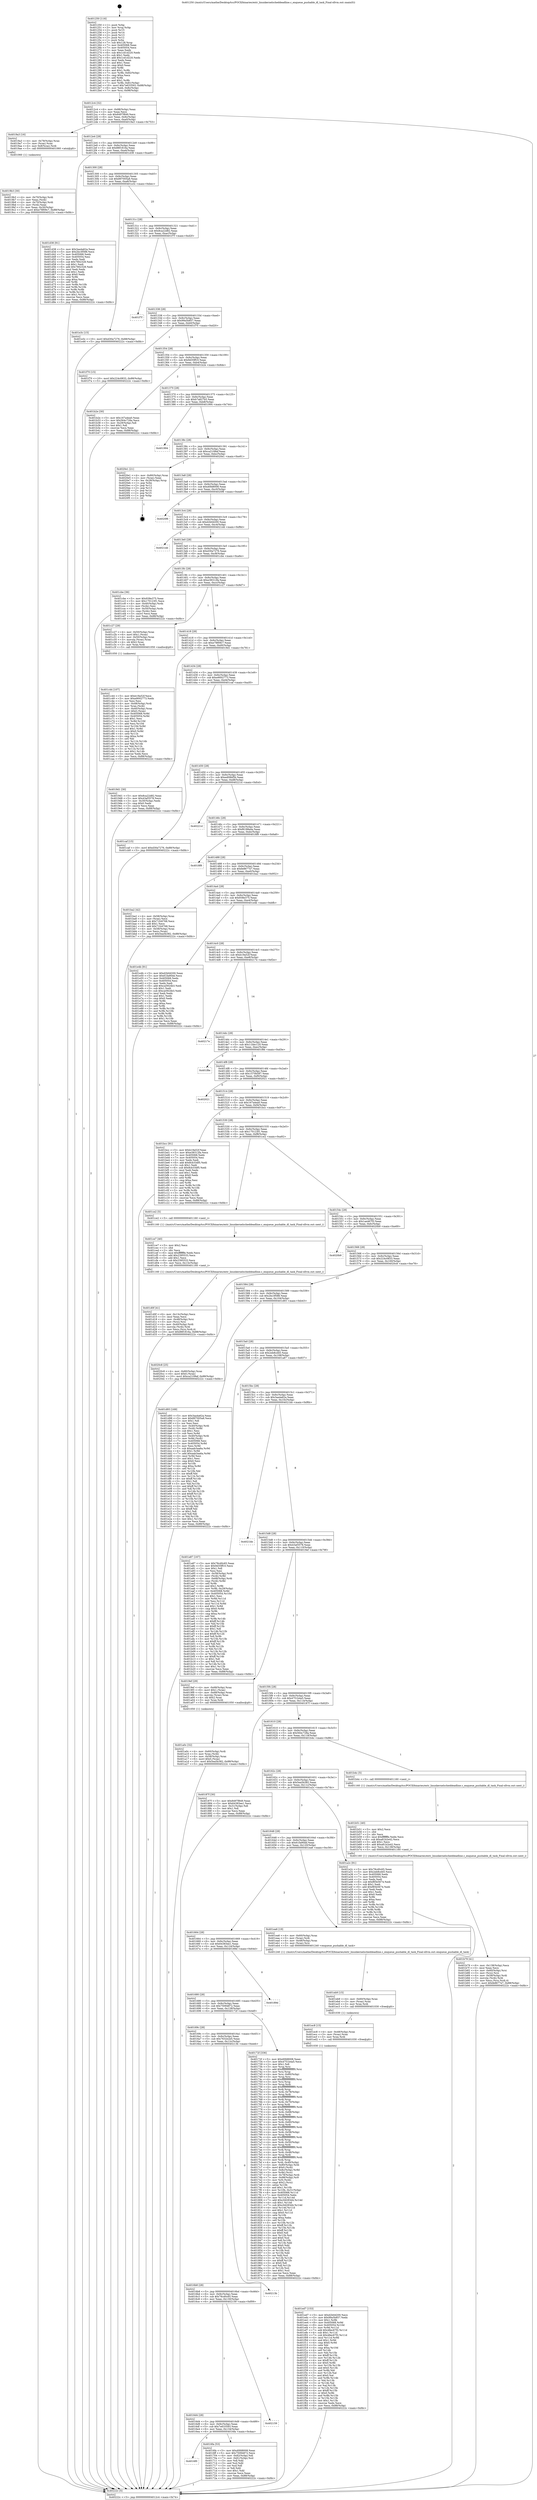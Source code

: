 digraph "0x401250" {
  label = "0x401250 (/mnt/c/Users/mathe/Desktop/tcc/POCII/binaries/extr_linuxkernelscheddeadline.c_enqueue_pushable_dl_task_Final-ollvm.out::main(0))"
  labelloc = "t"
  node[shape=record]

  Entry [label="",width=0.3,height=0.3,shape=circle,fillcolor=black,style=filled]
  "0x4012c4" [label="{
     0x4012c4 [32]\l
     | [instrs]\l
     &nbsp;&nbsp;0x4012c4 \<+6\>: mov -0x88(%rbp),%eax\l
     &nbsp;&nbsp;0x4012ca \<+2\>: mov %eax,%ecx\l
     &nbsp;&nbsp;0x4012cc \<+6\>: sub $0x8497f849,%ecx\l
     &nbsp;&nbsp;0x4012d2 \<+6\>: mov %eax,-0x9c(%rbp)\l
     &nbsp;&nbsp;0x4012d8 \<+6\>: mov %ecx,-0xa0(%rbp)\l
     &nbsp;&nbsp;0x4012de \<+6\>: je 00000000004019a3 \<main+0x753\>\l
  }"]
  "0x4019a3" [label="{
     0x4019a3 [16]\l
     | [instrs]\l
     &nbsp;&nbsp;0x4019a3 \<+4\>: mov -0x78(%rbp),%rax\l
     &nbsp;&nbsp;0x4019a7 \<+3\>: mov (%rax),%rax\l
     &nbsp;&nbsp;0x4019aa \<+4\>: mov 0x8(%rax),%rdi\l
     &nbsp;&nbsp;0x4019ae \<+5\>: call 0000000000401060 \<atoi@plt\>\l
     | [calls]\l
     &nbsp;&nbsp;0x401060 \{1\} (unknown)\l
  }"]
  "0x4012e4" [label="{
     0x4012e4 [28]\l
     | [instrs]\l
     &nbsp;&nbsp;0x4012e4 \<+5\>: jmp 00000000004012e9 \<main+0x99\>\l
     &nbsp;&nbsp;0x4012e9 \<+6\>: mov -0x9c(%rbp),%eax\l
     &nbsp;&nbsp;0x4012ef \<+5\>: sub $0x88f1816a,%eax\l
     &nbsp;&nbsp;0x4012f4 \<+6\>: mov %eax,-0xa4(%rbp)\l
     &nbsp;&nbsp;0x4012fa \<+6\>: je 0000000000401d38 \<main+0xae8\>\l
  }"]
  Exit [label="",width=0.3,height=0.3,shape=circle,fillcolor=black,style=filled,peripheries=2]
  "0x401d38" [label="{
     0x401d38 [91]\l
     | [instrs]\l
     &nbsp;&nbsp;0x401d38 \<+5\>: mov $0x3aa4a62a,%eax\l
     &nbsp;&nbsp;0x401d3d \<+5\>: mov $0x2bc3f588,%ecx\l
     &nbsp;&nbsp;0x401d42 \<+7\>: mov 0x405068,%edx\l
     &nbsp;&nbsp;0x401d49 \<+7\>: mov 0x405054,%esi\l
     &nbsp;&nbsp;0x401d50 \<+2\>: mov %edx,%edi\l
     &nbsp;&nbsp;0x401d52 \<+6\>: sub $0x7662328,%edi\l
     &nbsp;&nbsp;0x401d58 \<+3\>: sub $0x1,%edi\l
     &nbsp;&nbsp;0x401d5b \<+6\>: add $0x7662328,%edi\l
     &nbsp;&nbsp;0x401d61 \<+3\>: imul %edi,%edx\l
     &nbsp;&nbsp;0x401d64 \<+3\>: and $0x1,%edx\l
     &nbsp;&nbsp;0x401d67 \<+3\>: cmp $0x0,%edx\l
     &nbsp;&nbsp;0x401d6a \<+4\>: sete %r8b\l
     &nbsp;&nbsp;0x401d6e \<+3\>: cmp $0xa,%esi\l
     &nbsp;&nbsp;0x401d71 \<+4\>: setl %r9b\l
     &nbsp;&nbsp;0x401d75 \<+3\>: mov %r8b,%r10b\l
     &nbsp;&nbsp;0x401d78 \<+3\>: and %r9b,%r10b\l
     &nbsp;&nbsp;0x401d7b \<+3\>: xor %r9b,%r8b\l
     &nbsp;&nbsp;0x401d7e \<+3\>: or %r8b,%r10b\l
     &nbsp;&nbsp;0x401d81 \<+4\>: test $0x1,%r10b\l
     &nbsp;&nbsp;0x401d85 \<+3\>: cmovne %ecx,%eax\l
     &nbsp;&nbsp;0x401d88 \<+6\>: mov %eax,-0x88(%rbp)\l
     &nbsp;&nbsp;0x401d8e \<+5\>: jmp 000000000040222c \<main+0xfdc\>\l
  }"]
  "0x401300" [label="{
     0x401300 [28]\l
     | [instrs]\l
     &nbsp;&nbsp;0x401300 \<+5\>: jmp 0000000000401305 \<main+0xb5\>\l
     &nbsp;&nbsp;0x401305 \<+6\>: mov -0x9c(%rbp),%eax\l
     &nbsp;&nbsp;0x40130b \<+5\>: sub $0x897005a8,%eax\l
     &nbsp;&nbsp;0x401310 \<+6\>: mov %eax,-0xa8(%rbp)\l
     &nbsp;&nbsp;0x401316 \<+6\>: je 0000000000401e3c \<main+0xbec\>\l
  }"]
  "0x401ed7" [label="{
     0x401ed7 [153]\l
     | [instrs]\l
     &nbsp;&nbsp;0x401ed7 \<+5\>: mov $0xd2b0d200,%ecx\l
     &nbsp;&nbsp;0x401edc \<+5\>: mov $0x99a5b857,%edx\l
     &nbsp;&nbsp;0x401ee1 \<+3\>: mov $0x1,%r8b\l
     &nbsp;&nbsp;0x401ee4 \<+8\>: mov 0x405068,%r9d\l
     &nbsp;&nbsp;0x401eec \<+8\>: mov 0x405054,%r10d\l
     &nbsp;&nbsp;0x401ef4 \<+3\>: mov %r9d,%r11d\l
     &nbsp;&nbsp;0x401ef7 \<+7\>: add $0x48ec67f2,%r11d\l
     &nbsp;&nbsp;0x401efe \<+4\>: sub $0x1,%r11d\l
     &nbsp;&nbsp;0x401f02 \<+7\>: sub $0x48ec67f2,%r11d\l
     &nbsp;&nbsp;0x401f09 \<+4\>: imul %r11d,%r9d\l
     &nbsp;&nbsp;0x401f0d \<+4\>: and $0x1,%r9d\l
     &nbsp;&nbsp;0x401f11 \<+4\>: cmp $0x0,%r9d\l
     &nbsp;&nbsp;0x401f15 \<+3\>: sete %bl\l
     &nbsp;&nbsp;0x401f18 \<+4\>: cmp $0xa,%r10d\l
     &nbsp;&nbsp;0x401f1c \<+4\>: setl %r14b\l
     &nbsp;&nbsp;0x401f20 \<+3\>: mov %bl,%r15b\l
     &nbsp;&nbsp;0x401f23 \<+4\>: xor $0xff,%r15b\l
     &nbsp;&nbsp;0x401f27 \<+3\>: mov %r14b,%r12b\l
     &nbsp;&nbsp;0x401f2a \<+4\>: xor $0xff,%r12b\l
     &nbsp;&nbsp;0x401f2e \<+4\>: xor $0x0,%r8b\l
     &nbsp;&nbsp;0x401f32 \<+3\>: mov %r15b,%r13b\l
     &nbsp;&nbsp;0x401f35 \<+4\>: and $0x0,%r13b\l
     &nbsp;&nbsp;0x401f39 \<+3\>: and %r8b,%bl\l
     &nbsp;&nbsp;0x401f3c \<+3\>: mov %r12b,%al\l
     &nbsp;&nbsp;0x401f3f \<+2\>: and $0x0,%al\l
     &nbsp;&nbsp;0x401f41 \<+3\>: and %r8b,%r14b\l
     &nbsp;&nbsp;0x401f44 \<+3\>: or %bl,%r13b\l
     &nbsp;&nbsp;0x401f47 \<+3\>: or %r14b,%al\l
     &nbsp;&nbsp;0x401f4a \<+3\>: xor %al,%r13b\l
     &nbsp;&nbsp;0x401f4d \<+3\>: or %r12b,%r15b\l
     &nbsp;&nbsp;0x401f50 \<+4\>: xor $0xff,%r15b\l
     &nbsp;&nbsp;0x401f54 \<+4\>: or $0x0,%r8b\l
     &nbsp;&nbsp;0x401f58 \<+3\>: and %r8b,%r15b\l
     &nbsp;&nbsp;0x401f5b \<+3\>: or %r15b,%r13b\l
     &nbsp;&nbsp;0x401f5e \<+4\>: test $0x1,%r13b\l
     &nbsp;&nbsp;0x401f62 \<+3\>: cmovne %edx,%ecx\l
     &nbsp;&nbsp;0x401f65 \<+6\>: mov %ecx,-0x88(%rbp)\l
     &nbsp;&nbsp;0x401f6b \<+5\>: jmp 000000000040222c \<main+0xfdc\>\l
  }"]
  "0x401e3c" [label="{
     0x401e3c [15]\l
     | [instrs]\l
     &nbsp;&nbsp;0x401e3c \<+10\>: movl $0xd30a7276,-0x88(%rbp)\l
     &nbsp;&nbsp;0x401e46 \<+5\>: jmp 000000000040222c \<main+0xfdc\>\l
  }"]
  "0x40131c" [label="{
     0x40131c [28]\l
     | [instrs]\l
     &nbsp;&nbsp;0x40131c \<+5\>: jmp 0000000000401321 \<main+0xd1\>\l
     &nbsp;&nbsp;0x401321 \<+6\>: mov -0x9c(%rbp),%eax\l
     &nbsp;&nbsp;0x401327 \<+5\>: sub $0x8ca22d82,%eax\l
     &nbsp;&nbsp;0x40132c \<+6\>: mov %eax,-0xac(%rbp)\l
     &nbsp;&nbsp;0x401332 \<+6\>: je 0000000000401f7f \<main+0xd2f\>\l
  }"]
  "0x401ec8" [label="{
     0x401ec8 [15]\l
     | [instrs]\l
     &nbsp;&nbsp;0x401ec8 \<+4\>: mov -0x48(%rbp),%rax\l
     &nbsp;&nbsp;0x401ecc \<+3\>: mov (%rax),%rax\l
     &nbsp;&nbsp;0x401ecf \<+3\>: mov %rax,%rdi\l
     &nbsp;&nbsp;0x401ed2 \<+5\>: call 0000000000401030 \<free@plt\>\l
     | [calls]\l
     &nbsp;&nbsp;0x401030 \{1\} (unknown)\l
  }"]
  "0x401f7f" [label="{
     0x401f7f\l
  }", style=dashed]
  "0x401338" [label="{
     0x401338 [28]\l
     | [instrs]\l
     &nbsp;&nbsp;0x401338 \<+5\>: jmp 000000000040133d \<main+0xed\>\l
     &nbsp;&nbsp;0x40133d \<+6\>: mov -0x9c(%rbp),%eax\l
     &nbsp;&nbsp;0x401343 \<+5\>: sub $0x99a5b857,%eax\l
     &nbsp;&nbsp;0x401348 \<+6\>: mov %eax,-0xb0(%rbp)\l
     &nbsp;&nbsp;0x40134e \<+6\>: je 0000000000401f70 \<main+0xd20\>\l
  }"]
  "0x401eb9" [label="{
     0x401eb9 [15]\l
     | [instrs]\l
     &nbsp;&nbsp;0x401eb9 \<+4\>: mov -0x60(%rbp),%rax\l
     &nbsp;&nbsp;0x401ebd \<+3\>: mov (%rax),%rax\l
     &nbsp;&nbsp;0x401ec0 \<+3\>: mov %rax,%rdi\l
     &nbsp;&nbsp;0x401ec3 \<+5\>: call 0000000000401030 \<free@plt\>\l
     | [calls]\l
     &nbsp;&nbsp;0x401030 \{1\} (unknown)\l
  }"]
  "0x401f70" [label="{
     0x401f70 [15]\l
     | [instrs]\l
     &nbsp;&nbsp;0x401f70 \<+10\>: movl $0x224c0833,-0x88(%rbp)\l
     &nbsp;&nbsp;0x401f7a \<+5\>: jmp 000000000040222c \<main+0xfdc\>\l
  }"]
  "0x401354" [label="{
     0x401354 [28]\l
     | [instrs]\l
     &nbsp;&nbsp;0x401354 \<+5\>: jmp 0000000000401359 \<main+0x109\>\l
     &nbsp;&nbsp;0x401359 \<+6\>: mov -0x9c(%rbp),%eax\l
     &nbsp;&nbsp;0x40135f \<+5\>: sub $0x9d35ff10,%eax\l
     &nbsp;&nbsp;0x401364 \<+6\>: mov %eax,-0xb4(%rbp)\l
     &nbsp;&nbsp;0x40136a \<+6\>: je 0000000000401b2e \<main+0x8de\>\l
  }"]
  "0x401d0f" [label="{
     0x401d0f [41]\l
     | [instrs]\l
     &nbsp;&nbsp;0x401d0f \<+6\>: mov -0x13c(%rbp),%ecx\l
     &nbsp;&nbsp;0x401d15 \<+3\>: imul %eax,%ecx\l
     &nbsp;&nbsp;0x401d18 \<+4\>: mov -0x48(%rbp),%rsi\l
     &nbsp;&nbsp;0x401d1c \<+3\>: mov (%rsi),%rsi\l
     &nbsp;&nbsp;0x401d1f \<+4\>: mov -0x40(%rbp),%rdi\l
     &nbsp;&nbsp;0x401d23 \<+3\>: movslq (%rdi),%rdi\l
     &nbsp;&nbsp;0x401d26 \<+3\>: mov %ecx,(%rsi,%rdi,4)\l
     &nbsp;&nbsp;0x401d29 \<+10\>: movl $0x88f1816a,-0x88(%rbp)\l
     &nbsp;&nbsp;0x401d33 \<+5\>: jmp 000000000040222c \<main+0xfdc\>\l
  }"]
  "0x401b2e" [label="{
     0x401b2e [30]\l
     | [instrs]\l
     &nbsp;&nbsp;0x401b2e \<+5\>: mov $0x167a4ea0,%eax\l
     &nbsp;&nbsp;0x401b33 \<+5\>: mov $0x564c728a,%ecx\l
     &nbsp;&nbsp;0x401b38 \<+3\>: mov -0x29(%rbp),%dl\l
     &nbsp;&nbsp;0x401b3b \<+3\>: test $0x1,%dl\l
     &nbsp;&nbsp;0x401b3e \<+3\>: cmovne %ecx,%eax\l
     &nbsp;&nbsp;0x401b41 \<+6\>: mov %eax,-0x88(%rbp)\l
     &nbsp;&nbsp;0x401b47 \<+5\>: jmp 000000000040222c \<main+0xfdc\>\l
  }"]
  "0x401370" [label="{
     0x401370 [28]\l
     | [instrs]\l
     &nbsp;&nbsp;0x401370 \<+5\>: jmp 0000000000401375 \<main+0x125\>\l
     &nbsp;&nbsp;0x401375 \<+6\>: mov -0x9c(%rbp),%eax\l
     &nbsp;&nbsp;0x40137b \<+5\>: sub $0xb7a827b5,%eax\l
     &nbsp;&nbsp;0x401380 \<+6\>: mov %eax,-0xb8(%rbp)\l
     &nbsp;&nbsp;0x401386 \<+6\>: je 0000000000401994 \<main+0x744\>\l
  }"]
  "0x401ce7" [label="{
     0x401ce7 [40]\l
     | [instrs]\l
     &nbsp;&nbsp;0x401ce7 \<+5\>: mov $0x2,%ecx\l
     &nbsp;&nbsp;0x401cec \<+1\>: cltd\l
     &nbsp;&nbsp;0x401ced \<+2\>: idiv %ecx\l
     &nbsp;&nbsp;0x401cef \<+6\>: imul $0xfffffffe,%edx,%ecx\l
     &nbsp;&nbsp;0x401cf5 \<+6\>: add $0x2395533,%ecx\l
     &nbsp;&nbsp;0x401cfb \<+3\>: add $0x1,%ecx\l
     &nbsp;&nbsp;0x401cfe \<+6\>: sub $0x2395533,%ecx\l
     &nbsp;&nbsp;0x401d04 \<+6\>: mov %ecx,-0x13c(%rbp)\l
     &nbsp;&nbsp;0x401d0a \<+5\>: call 0000000000401160 \<next_i\>\l
     | [calls]\l
     &nbsp;&nbsp;0x401160 \{1\} (/mnt/c/Users/mathe/Desktop/tcc/POCII/binaries/extr_linuxkernelscheddeadline.c_enqueue_pushable_dl_task_Final-ollvm.out::next_i)\l
  }"]
  "0x401994" [label="{
     0x401994\l
  }", style=dashed]
  "0x40138c" [label="{
     0x40138c [28]\l
     | [instrs]\l
     &nbsp;&nbsp;0x40138c \<+5\>: jmp 0000000000401391 \<main+0x141\>\l
     &nbsp;&nbsp;0x401391 \<+6\>: mov -0x9c(%rbp),%eax\l
     &nbsp;&nbsp;0x401397 \<+5\>: sub $0xca2108af,%eax\l
     &nbsp;&nbsp;0x40139c \<+6\>: mov %eax,-0xbc(%rbp)\l
     &nbsp;&nbsp;0x4013a2 \<+6\>: je 00000000004020e1 \<main+0xe91\>\l
  }"]
  "0x401c44" [label="{
     0x401c44 [107]\l
     | [instrs]\l
     &nbsp;&nbsp;0x401c44 \<+5\>: mov $0xb19a52f,%ecx\l
     &nbsp;&nbsp;0x401c49 \<+5\>: mov $0xe9002773,%edx\l
     &nbsp;&nbsp;0x401c4e \<+2\>: xor %esi,%esi\l
     &nbsp;&nbsp;0x401c50 \<+4\>: mov -0x48(%rbp),%rdi\l
     &nbsp;&nbsp;0x401c54 \<+3\>: mov %rax,(%rdi)\l
     &nbsp;&nbsp;0x401c57 \<+4\>: mov -0x40(%rbp),%rax\l
     &nbsp;&nbsp;0x401c5b \<+6\>: movl $0x0,(%rax)\l
     &nbsp;&nbsp;0x401c61 \<+8\>: mov 0x405068,%r8d\l
     &nbsp;&nbsp;0x401c69 \<+8\>: mov 0x405054,%r9d\l
     &nbsp;&nbsp;0x401c71 \<+3\>: sub $0x1,%esi\l
     &nbsp;&nbsp;0x401c74 \<+3\>: mov %r8d,%r10d\l
     &nbsp;&nbsp;0x401c77 \<+3\>: add %esi,%r10d\l
     &nbsp;&nbsp;0x401c7a \<+4\>: imul %r10d,%r8d\l
     &nbsp;&nbsp;0x401c7e \<+4\>: and $0x1,%r8d\l
     &nbsp;&nbsp;0x401c82 \<+4\>: cmp $0x0,%r8d\l
     &nbsp;&nbsp;0x401c86 \<+4\>: sete %r11b\l
     &nbsp;&nbsp;0x401c8a \<+4\>: cmp $0xa,%r9d\l
     &nbsp;&nbsp;0x401c8e \<+3\>: setl %bl\l
     &nbsp;&nbsp;0x401c91 \<+3\>: mov %r11b,%r14b\l
     &nbsp;&nbsp;0x401c94 \<+3\>: and %bl,%r14b\l
     &nbsp;&nbsp;0x401c97 \<+3\>: xor %bl,%r11b\l
     &nbsp;&nbsp;0x401c9a \<+3\>: or %r11b,%r14b\l
     &nbsp;&nbsp;0x401c9d \<+4\>: test $0x1,%r14b\l
     &nbsp;&nbsp;0x401ca1 \<+3\>: cmovne %edx,%ecx\l
     &nbsp;&nbsp;0x401ca4 \<+6\>: mov %ecx,-0x88(%rbp)\l
     &nbsp;&nbsp;0x401caa \<+5\>: jmp 000000000040222c \<main+0xfdc\>\l
  }"]
  "0x4020e1" [label="{
     0x4020e1 [21]\l
     | [instrs]\l
     &nbsp;&nbsp;0x4020e1 \<+4\>: mov -0x80(%rbp),%rax\l
     &nbsp;&nbsp;0x4020e5 \<+2\>: mov (%rax),%eax\l
     &nbsp;&nbsp;0x4020e7 \<+4\>: lea -0x28(%rbp),%rsp\l
     &nbsp;&nbsp;0x4020eb \<+1\>: pop %rbx\l
     &nbsp;&nbsp;0x4020ec \<+2\>: pop %r12\l
     &nbsp;&nbsp;0x4020ee \<+2\>: pop %r13\l
     &nbsp;&nbsp;0x4020f0 \<+2\>: pop %r14\l
     &nbsp;&nbsp;0x4020f2 \<+2\>: pop %r15\l
     &nbsp;&nbsp;0x4020f4 \<+1\>: pop %rbp\l
     &nbsp;&nbsp;0x4020f5 \<+1\>: ret\l
  }"]
  "0x4013a8" [label="{
     0x4013a8 [28]\l
     | [instrs]\l
     &nbsp;&nbsp;0x4013a8 \<+5\>: jmp 00000000004013ad \<main+0x15d\>\l
     &nbsp;&nbsp;0x4013ad \<+6\>: mov -0x9c(%rbp),%eax\l
     &nbsp;&nbsp;0x4013b3 \<+5\>: sub $0xd0fd8008,%eax\l
     &nbsp;&nbsp;0x4013b8 \<+6\>: mov %eax,-0xc0(%rbp)\l
     &nbsp;&nbsp;0x4013be \<+6\>: je 00000000004020f6 \<main+0xea6\>\l
  }"]
  "0x401b79" [label="{
     0x401b79 [41]\l
     | [instrs]\l
     &nbsp;&nbsp;0x401b79 \<+6\>: mov -0x138(%rbp),%ecx\l
     &nbsp;&nbsp;0x401b7f \<+3\>: imul %eax,%ecx\l
     &nbsp;&nbsp;0x401b82 \<+4\>: mov -0x60(%rbp),%rsi\l
     &nbsp;&nbsp;0x401b86 \<+3\>: mov (%rsi),%rsi\l
     &nbsp;&nbsp;0x401b89 \<+4\>: mov -0x58(%rbp),%rdi\l
     &nbsp;&nbsp;0x401b8d \<+3\>: movslq (%rdi),%rdi\l
     &nbsp;&nbsp;0x401b90 \<+3\>: mov %ecx,(%rsi,%rdi,4)\l
     &nbsp;&nbsp;0x401b93 \<+10\>: movl $0xfe8677e7,-0x88(%rbp)\l
     &nbsp;&nbsp;0x401b9d \<+5\>: jmp 000000000040222c \<main+0xfdc\>\l
  }"]
  "0x4020f6" [label="{
     0x4020f6\l
  }", style=dashed]
  "0x4013c4" [label="{
     0x4013c4 [28]\l
     | [instrs]\l
     &nbsp;&nbsp;0x4013c4 \<+5\>: jmp 00000000004013c9 \<main+0x179\>\l
     &nbsp;&nbsp;0x4013c9 \<+6\>: mov -0x9c(%rbp),%eax\l
     &nbsp;&nbsp;0x4013cf \<+5\>: sub $0xd2b0d200,%eax\l
     &nbsp;&nbsp;0x4013d4 \<+6\>: mov %eax,-0xc4(%rbp)\l
     &nbsp;&nbsp;0x4013da \<+6\>: je 00000000004021dd \<main+0xf8d\>\l
  }"]
  "0x401b51" [label="{
     0x401b51 [40]\l
     | [instrs]\l
     &nbsp;&nbsp;0x401b51 \<+5\>: mov $0x2,%ecx\l
     &nbsp;&nbsp;0x401b56 \<+1\>: cltd\l
     &nbsp;&nbsp;0x401b57 \<+2\>: idiv %ecx\l
     &nbsp;&nbsp;0x401b59 \<+6\>: imul $0xfffffffe,%edx,%ecx\l
     &nbsp;&nbsp;0x401b5f \<+6\>: sub $0xa81b2e42,%ecx\l
     &nbsp;&nbsp;0x401b65 \<+3\>: add $0x1,%ecx\l
     &nbsp;&nbsp;0x401b68 \<+6\>: add $0xa81b2e42,%ecx\l
     &nbsp;&nbsp;0x401b6e \<+6\>: mov %ecx,-0x138(%rbp)\l
     &nbsp;&nbsp;0x401b74 \<+5\>: call 0000000000401160 \<next_i\>\l
     | [calls]\l
     &nbsp;&nbsp;0x401160 \{1\} (/mnt/c/Users/mathe/Desktop/tcc/POCII/binaries/extr_linuxkernelscheddeadline.c_enqueue_pushable_dl_task_Final-ollvm.out::next_i)\l
  }"]
  "0x4021dd" [label="{
     0x4021dd\l
  }", style=dashed]
  "0x4013e0" [label="{
     0x4013e0 [28]\l
     | [instrs]\l
     &nbsp;&nbsp;0x4013e0 \<+5\>: jmp 00000000004013e5 \<main+0x195\>\l
     &nbsp;&nbsp;0x4013e5 \<+6\>: mov -0x9c(%rbp),%eax\l
     &nbsp;&nbsp;0x4013eb \<+5\>: sub $0xd30a7276,%eax\l
     &nbsp;&nbsp;0x4013f0 \<+6\>: mov %eax,-0xc8(%rbp)\l
     &nbsp;&nbsp;0x4013f6 \<+6\>: je 0000000000401cbe \<main+0xa6e\>\l
  }"]
  "0x401a0c" [label="{
     0x401a0c [32]\l
     | [instrs]\l
     &nbsp;&nbsp;0x401a0c \<+4\>: mov -0x60(%rbp),%rdi\l
     &nbsp;&nbsp;0x401a10 \<+3\>: mov %rax,(%rdi)\l
     &nbsp;&nbsp;0x401a13 \<+4\>: mov -0x58(%rbp),%rax\l
     &nbsp;&nbsp;0x401a17 \<+6\>: movl $0x0,(%rax)\l
     &nbsp;&nbsp;0x401a1d \<+10\>: movl $0x5ea5b382,-0x88(%rbp)\l
     &nbsp;&nbsp;0x401a27 \<+5\>: jmp 000000000040222c \<main+0xfdc\>\l
  }"]
  "0x401cbe" [label="{
     0x401cbe [36]\l
     | [instrs]\l
     &nbsp;&nbsp;0x401cbe \<+5\>: mov $0x938e375,%eax\l
     &nbsp;&nbsp;0x401cc3 \<+5\>: mov $0x170123f1,%ecx\l
     &nbsp;&nbsp;0x401cc8 \<+4\>: mov -0x40(%rbp),%rdx\l
     &nbsp;&nbsp;0x401ccc \<+2\>: mov (%rdx),%esi\l
     &nbsp;&nbsp;0x401cce \<+4\>: mov -0x50(%rbp),%rdx\l
     &nbsp;&nbsp;0x401cd2 \<+2\>: cmp (%rdx),%esi\l
     &nbsp;&nbsp;0x401cd4 \<+3\>: cmovl %ecx,%eax\l
     &nbsp;&nbsp;0x401cd7 \<+6\>: mov %eax,-0x88(%rbp)\l
     &nbsp;&nbsp;0x401cdd \<+5\>: jmp 000000000040222c \<main+0xfdc\>\l
  }"]
  "0x4013fc" [label="{
     0x4013fc [28]\l
     | [instrs]\l
     &nbsp;&nbsp;0x4013fc \<+5\>: jmp 0000000000401401 \<main+0x1b1\>\l
     &nbsp;&nbsp;0x401401 \<+6\>: mov -0x9c(%rbp),%eax\l
     &nbsp;&nbsp;0x401407 \<+5\>: sub $0xe38312fa,%eax\l
     &nbsp;&nbsp;0x40140c \<+6\>: mov %eax,-0xcc(%rbp)\l
     &nbsp;&nbsp;0x401412 \<+6\>: je 0000000000401c27 \<main+0x9d7\>\l
  }"]
  "0x4019b3" [label="{
     0x4019b3 [30]\l
     | [instrs]\l
     &nbsp;&nbsp;0x4019b3 \<+4\>: mov -0x70(%rbp),%rdi\l
     &nbsp;&nbsp;0x4019b7 \<+2\>: mov %eax,(%rdi)\l
     &nbsp;&nbsp;0x4019b9 \<+4\>: mov -0x70(%rbp),%rdi\l
     &nbsp;&nbsp;0x4019bd \<+2\>: mov (%rdi),%eax\l
     &nbsp;&nbsp;0x4019bf \<+3\>: mov %eax,-0x30(%rbp)\l
     &nbsp;&nbsp;0x4019c2 \<+10\>: movl $0xe78f09c7,-0x88(%rbp)\l
     &nbsp;&nbsp;0x4019cc \<+5\>: jmp 000000000040222c \<main+0xfdc\>\l
  }"]
  "0x401c27" [label="{
     0x401c27 [29]\l
     | [instrs]\l
     &nbsp;&nbsp;0x401c27 \<+4\>: mov -0x50(%rbp),%rax\l
     &nbsp;&nbsp;0x401c2b \<+6\>: movl $0x1,(%rax)\l
     &nbsp;&nbsp;0x401c31 \<+4\>: mov -0x50(%rbp),%rax\l
     &nbsp;&nbsp;0x401c35 \<+3\>: movslq (%rax),%rax\l
     &nbsp;&nbsp;0x401c38 \<+4\>: shl $0x2,%rax\l
     &nbsp;&nbsp;0x401c3c \<+3\>: mov %rax,%rdi\l
     &nbsp;&nbsp;0x401c3f \<+5\>: call 0000000000401050 \<malloc@plt\>\l
     | [calls]\l
     &nbsp;&nbsp;0x401050 \{1\} (unknown)\l
  }"]
  "0x401418" [label="{
     0x401418 [28]\l
     | [instrs]\l
     &nbsp;&nbsp;0x401418 \<+5\>: jmp 000000000040141d \<main+0x1cd\>\l
     &nbsp;&nbsp;0x40141d \<+6\>: mov -0x9c(%rbp),%eax\l
     &nbsp;&nbsp;0x401423 \<+5\>: sub $0xe78f09c7,%eax\l
     &nbsp;&nbsp;0x401428 \<+6\>: mov %eax,-0xd0(%rbp)\l
     &nbsp;&nbsp;0x40142e \<+6\>: je 00000000004019d1 \<main+0x781\>\l
  }"]
  "0x401250" [label="{
     0x401250 [116]\l
     | [instrs]\l
     &nbsp;&nbsp;0x401250 \<+1\>: push %rbp\l
     &nbsp;&nbsp;0x401251 \<+3\>: mov %rsp,%rbp\l
     &nbsp;&nbsp;0x401254 \<+2\>: push %r15\l
     &nbsp;&nbsp;0x401256 \<+2\>: push %r14\l
     &nbsp;&nbsp;0x401258 \<+2\>: push %r13\l
     &nbsp;&nbsp;0x40125a \<+2\>: push %r12\l
     &nbsp;&nbsp;0x40125c \<+1\>: push %rbx\l
     &nbsp;&nbsp;0x40125d \<+7\>: sub $0x128,%rsp\l
     &nbsp;&nbsp;0x401264 \<+7\>: mov 0x405068,%eax\l
     &nbsp;&nbsp;0x40126b \<+7\>: mov 0x405054,%ecx\l
     &nbsp;&nbsp;0x401272 \<+2\>: mov %eax,%edx\l
     &nbsp;&nbsp;0x401274 \<+6\>: sub $0x1cd1d220,%edx\l
     &nbsp;&nbsp;0x40127a \<+3\>: sub $0x1,%edx\l
     &nbsp;&nbsp;0x40127d \<+6\>: add $0x1cd1d220,%edx\l
     &nbsp;&nbsp;0x401283 \<+3\>: imul %edx,%eax\l
     &nbsp;&nbsp;0x401286 \<+3\>: and $0x1,%eax\l
     &nbsp;&nbsp;0x401289 \<+3\>: cmp $0x0,%eax\l
     &nbsp;&nbsp;0x40128c \<+4\>: sete %r8b\l
     &nbsp;&nbsp;0x401290 \<+4\>: and $0x1,%r8b\l
     &nbsp;&nbsp;0x401294 \<+7\>: mov %r8b,-0x82(%rbp)\l
     &nbsp;&nbsp;0x40129b \<+3\>: cmp $0xa,%ecx\l
     &nbsp;&nbsp;0x40129e \<+4\>: setl %r8b\l
     &nbsp;&nbsp;0x4012a2 \<+4\>: and $0x1,%r8b\l
     &nbsp;&nbsp;0x4012a6 \<+7\>: mov %r8b,-0x81(%rbp)\l
     &nbsp;&nbsp;0x4012ad \<+10\>: movl $0x7e633593,-0x88(%rbp)\l
     &nbsp;&nbsp;0x4012b7 \<+6\>: mov %edi,-0x8c(%rbp)\l
     &nbsp;&nbsp;0x4012bd \<+7\>: mov %rsi,-0x98(%rbp)\l
  }"]
  "0x4019d1" [label="{
     0x4019d1 [30]\l
     | [instrs]\l
     &nbsp;&nbsp;0x4019d1 \<+5\>: mov $0x8ca22d82,%eax\l
     &nbsp;&nbsp;0x4019d6 \<+5\>: mov $0x43af3578,%ecx\l
     &nbsp;&nbsp;0x4019db \<+3\>: mov -0x30(%rbp),%edx\l
     &nbsp;&nbsp;0x4019de \<+3\>: cmp $0x0,%edx\l
     &nbsp;&nbsp;0x4019e1 \<+3\>: cmove %ecx,%eax\l
     &nbsp;&nbsp;0x4019e4 \<+6\>: mov %eax,-0x88(%rbp)\l
     &nbsp;&nbsp;0x4019ea \<+5\>: jmp 000000000040222c \<main+0xfdc\>\l
  }"]
  "0x401434" [label="{
     0x401434 [28]\l
     | [instrs]\l
     &nbsp;&nbsp;0x401434 \<+5\>: jmp 0000000000401439 \<main+0x1e9\>\l
     &nbsp;&nbsp;0x401439 \<+6\>: mov -0x9c(%rbp),%eax\l
     &nbsp;&nbsp;0x40143f \<+5\>: sub $0xe9002773,%eax\l
     &nbsp;&nbsp;0x401444 \<+6\>: mov %eax,-0xd4(%rbp)\l
     &nbsp;&nbsp;0x40144a \<+6\>: je 0000000000401caf \<main+0xa5f\>\l
  }"]
  "0x40222c" [label="{
     0x40222c [5]\l
     | [instrs]\l
     &nbsp;&nbsp;0x40222c \<+5\>: jmp 00000000004012c4 \<main+0x74\>\l
  }"]
  "0x401caf" [label="{
     0x401caf [15]\l
     | [instrs]\l
     &nbsp;&nbsp;0x401caf \<+10\>: movl $0xd30a7276,-0x88(%rbp)\l
     &nbsp;&nbsp;0x401cb9 \<+5\>: jmp 000000000040222c \<main+0xfdc\>\l
  }"]
  "0x401450" [label="{
     0x401450 [28]\l
     | [instrs]\l
     &nbsp;&nbsp;0x401450 \<+5\>: jmp 0000000000401455 \<main+0x205\>\l
     &nbsp;&nbsp;0x401455 \<+6\>: mov -0x9c(%rbp),%eax\l
     &nbsp;&nbsp;0x40145b \<+5\>: sub $0xed09bf5b,%eax\l
     &nbsp;&nbsp;0x401460 \<+6\>: mov %eax,-0xd8(%rbp)\l
     &nbsp;&nbsp;0x401466 \<+6\>: je 000000000040221d \<main+0xfcd\>\l
  }"]
  "0x4016f0" [label="{
     0x4016f0\l
  }", style=dashed]
  "0x40221d" [label="{
     0x40221d\l
  }", style=dashed]
  "0x40146c" [label="{
     0x40146c [28]\l
     | [instrs]\l
     &nbsp;&nbsp;0x40146c \<+5\>: jmp 0000000000401471 \<main+0x221\>\l
     &nbsp;&nbsp;0x401471 \<+6\>: mov -0x9c(%rbp),%eax\l
     &nbsp;&nbsp;0x401477 \<+5\>: sub $0xf6188a4a,%eax\l
     &nbsp;&nbsp;0x40147c \<+6\>: mov %eax,-0xdc(%rbp)\l
     &nbsp;&nbsp;0x401482 \<+6\>: je 00000000004018f8 \<main+0x6a8\>\l
  }"]
  "0x4016fa" [label="{
     0x4016fa [53]\l
     | [instrs]\l
     &nbsp;&nbsp;0x4016fa \<+5\>: mov $0xd0fd8008,%eax\l
     &nbsp;&nbsp;0x4016ff \<+5\>: mov $0x75094872,%ecx\l
     &nbsp;&nbsp;0x401704 \<+6\>: mov -0x82(%rbp),%dl\l
     &nbsp;&nbsp;0x40170a \<+7\>: mov -0x81(%rbp),%sil\l
     &nbsp;&nbsp;0x401711 \<+3\>: mov %dl,%dil\l
     &nbsp;&nbsp;0x401714 \<+3\>: and %sil,%dil\l
     &nbsp;&nbsp;0x401717 \<+3\>: xor %sil,%dl\l
     &nbsp;&nbsp;0x40171a \<+3\>: or %dl,%dil\l
     &nbsp;&nbsp;0x40171d \<+4\>: test $0x1,%dil\l
     &nbsp;&nbsp;0x401721 \<+3\>: cmovne %ecx,%eax\l
     &nbsp;&nbsp;0x401724 \<+6\>: mov %eax,-0x88(%rbp)\l
     &nbsp;&nbsp;0x40172a \<+5\>: jmp 000000000040222c \<main+0xfdc\>\l
  }"]
  "0x4018f8" [label="{
     0x4018f8\l
  }", style=dashed]
  "0x401488" [label="{
     0x401488 [28]\l
     | [instrs]\l
     &nbsp;&nbsp;0x401488 \<+5\>: jmp 000000000040148d \<main+0x23d\>\l
     &nbsp;&nbsp;0x40148d \<+6\>: mov -0x9c(%rbp),%eax\l
     &nbsp;&nbsp;0x401493 \<+5\>: sub $0xfe8677e7,%eax\l
     &nbsp;&nbsp;0x401498 \<+6\>: mov %eax,-0xe0(%rbp)\l
     &nbsp;&nbsp;0x40149e \<+6\>: je 0000000000401ba2 \<main+0x952\>\l
  }"]
  "0x4016d4" [label="{
     0x4016d4 [28]\l
     | [instrs]\l
     &nbsp;&nbsp;0x4016d4 \<+5\>: jmp 00000000004016d9 \<main+0x489\>\l
     &nbsp;&nbsp;0x4016d9 \<+6\>: mov -0x9c(%rbp),%eax\l
     &nbsp;&nbsp;0x4016df \<+5\>: sub $0x7e633593,%eax\l
     &nbsp;&nbsp;0x4016e4 \<+6\>: mov %eax,-0x134(%rbp)\l
     &nbsp;&nbsp;0x4016ea \<+6\>: je 00000000004016fa \<main+0x4aa\>\l
  }"]
  "0x401ba2" [label="{
     0x401ba2 [42]\l
     | [instrs]\l
     &nbsp;&nbsp;0x401ba2 \<+4\>: mov -0x58(%rbp),%rax\l
     &nbsp;&nbsp;0x401ba6 \<+2\>: mov (%rax),%ecx\l
     &nbsp;&nbsp;0x401ba8 \<+6\>: sub $0x71fc6768,%ecx\l
     &nbsp;&nbsp;0x401bae \<+3\>: add $0x1,%ecx\l
     &nbsp;&nbsp;0x401bb1 \<+6\>: add $0x71fc6768,%ecx\l
     &nbsp;&nbsp;0x401bb7 \<+4\>: mov -0x58(%rbp),%rax\l
     &nbsp;&nbsp;0x401bbb \<+2\>: mov %ecx,(%rax)\l
     &nbsp;&nbsp;0x401bbd \<+10\>: movl $0x5ea5b382,-0x88(%rbp)\l
     &nbsp;&nbsp;0x401bc7 \<+5\>: jmp 000000000040222c \<main+0xfdc\>\l
  }"]
  "0x4014a4" [label="{
     0x4014a4 [28]\l
     | [instrs]\l
     &nbsp;&nbsp;0x4014a4 \<+5\>: jmp 00000000004014a9 \<main+0x259\>\l
     &nbsp;&nbsp;0x4014a9 \<+6\>: mov -0x9c(%rbp),%eax\l
     &nbsp;&nbsp;0x4014af \<+5\>: sub $0x938e375,%eax\l
     &nbsp;&nbsp;0x4014b4 \<+6\>: mov %eax,-0xe4(%rbp)\l
     &nbsp;&nbsp;0x4014ba \<+6\>: je 0000000000401e4b \<main+0xbfb\>\l
  }"]
  "0x402159" [label="{
     0x402159\l
  }", style=dashed]
  "0x401e4b" [label="{
     0x401e4b [91]\l
     | [instrs]\l
     &nbsp;&nbsp;0x401e4b \<+5\>: mov $0xd2b0d200,%eax\l
     &nbsp;&nbsp;0x401e50 \<+5\>: mov $0x61fa90dd,%ecx\l
     &nbsp;&nbsp;0x401e55 \<+7\>: mov 0x405068,%edx\l
     &nbsp;&nbsp;0x401e5c \<+7\>: mov 0x405054,%esi\l
     &nbsp;&nbsp;0x401e63 \<+2\>: mov %edx,%edi\l
     &nbsp;&nbsp;0x401e65 \<+6\>: add $0xca5924b3,%edi\l
     &nbsp;&nbsp;0x401e6b \<+3\>: sub $0x1,%edi\l
     &nbsp;&nbsp;0x401e6e \<+6\>: sub $0xca5924b3,%edi\l
     &nbsp;&nbsp;0x401e74 \<+3\>: imul %edi,%edx\l
     &nbsp;&nbsp;0x401e77 \<+3\>: and $0x1,%edx\l
     &nbsp;&nbsp;0x401e7a \<+3\>: cmp $0x0,%edx\l
     &nbsp;&nbsp;0x401e7d \<+4\>: sete %r8b\l
     &nbsp;&nbsp;0x401e81 \<+3\>: cmp $0xa,%esi\l
     &nbsp;&nbsp;0x401e84 \<+4\>: setl %r9b\l
     &nbsp;&nbsp;0x401e88 \<+3\>: mov %r8b,%r10b\l
     &nbsp;&nbsp;0x401e8b \<+3\>: and %r9b,%r10b\l
     &nbsp;&nbsp;0x401e8e \<+3\>: xor %r9b,%r8b\l
     &nbsp;&nbsp;0x401e91 \<+3\>: or %r8b,%r10b\l
     &nbsp;&nbsp;0x401e94 \<+4\>: test $0x1,%r10b\l
     &nbsp;&nbsp;0x401e98 \<+3\>: cmovne %ecx,%eax\l
     &nbsp;&nbsp;0x401e9b \<+6\>: mov %eax,-0x88(%rbp)\l
     &nbsp;&nbsp;0x401ea1 \<+5\>: jmp 000000000040222c \<main+0xfdc\>\l
  }"]
  "0x4014c0" [label="{
     0x4014c0 [28]\l
     | [instrs]\l
     &nbsp;&nbsp;0x4014c0 \<+5\>: jmp 00000000004014c5 \<main+0x275\>\l
     &nbsp;&nbsp;0x4014c5 \<+6\>: mov -0x9c(%rbp),%eax\l
     &nbsp;&nbsp;0x4014cb \<+5\>: sub $0xb19a52f,%eax\l
     &nbsp;&nbsp;0x4014d0 \<+6\>: mov %eax,-0xe8(%rbp)\l
     &nbsp;&nbsp;0x4014d6 \<+6\>: je 000000000040217e \<main+0xf2e\>\l
  }"]
  "0x4016b8" [label="{
     0x4016b8 [28]\l
     | [instrs]\l
     &nbsp;&nbsp;0x4016b8 \<+5\>: jmp 00000000004016bd \<main+0x46d\>\l
     &nbsp;&nbsp;0x4016bd \<+6\>: mov -0x9c(%rbp),%eax\l
     &nbsp;&nbsp;0x4016c3 \<+5\>: sub $0x78cd0c65,%eax\l
     &nbsp;&nbsp;0x4016c8 \<+6\>: mov %eax,-0x130(%rbp)\l
     &nbsp;&nbsp;0x4016ce \<+6\>: je 0000000000402159 \<main+0xf09\>\l
  }"]
  "0x40217e" [label="{
     0x40217e\l
  }", style=dashed]
  "0x4014dc" [label="{
     0x4014dc [28]\l
     | [instrs]\l
     &nbsp;&nbsp;0x4014dc \<+5\>: jmp 00000000004014e1 \<main+0x291\>\l
     &nbsp;&nbsp;0x4014e1 \<+6\>: mov -0x9c(%rbp),%eax\l
     &nbsp;&nbsp;0x4014e7 \<+5\>: sub $0x11bbc120,%eax\l
     &nbsp;&nbsp;0x4014ec \<+6\>: mov %eax,-0xec(%rbp)\l
     &nbsp;&nbsp;0x4014f2 \<+6\>: je 0000000000401f8e \<main+0xd3e\>\l
  }"]
  "0x40213b" [label="{
     0x40213b\l
  }", style=dashed]
  "0x401f8e" [label="{
     0x401f8e\l
  }", style=dashed]
  "0x4014f8" [label="{
     0x4014f8 [28]\l
     | [instrs]\l
     &nbsp;&nbsp;0x4014f8 \<+5\>: jmp 00000000004014fd \<main+0x2ad\>\l
     &nbsp;&nbsp;0x4014fd \<+6\>: mov -0x9c(%rbp),%eax\l
     &nbsp;&nbsp;0x401503 \<+5\>: sub $0x1570b587,%eax\l
     &nbsp;&nbsp;0x401508 \<+6\>: mov %eax,-0xf0(%rbp)\l
     &nbsp;&nbsp;0x40150e \<+6\>: je 0000000000402021 \<main+0xdd1\>\l
  }"]
  "0x40169c" [label="{
     0x40169c [28]\l
     | [instrs]\l
     &nbsp;&nbsp;0x40169c \<+5\>: jmp 00000000004016a1 \<main+0x451\>\l
     &nbsp;&nbsp;0x4016a1 \<+6\>: mov -0x9c(%rbp),%eax\l
     &nbsp;&nbsp;0x4016a7 \<+5\>: sub $0x7632e2e5,%eax\l
     &nbsp;&nbsp;0x4016ac \<+6\>: mov %eax,-0x12c(%rbp)\l
     &nbsp;&nbsp;0x4016b2 \<+6\>: je 000000000040213b \<main+0xeeb\>\l
  }"]
  "0x402021" [label="{
     0x402021\l
  }", style=dashed]
  "0x401514" [label="{
     0x401514 [28]\l
     | [instrs]\l
     &nbsp;&nbsp;0x401514 \<+5\>: jmp 0000000000401519 \<main+0x2c9\>\l
     &nbsp;&nbsp;0x401519 \<+6\>: mov -0x9c(%rbp),%eax\l
     &nbsp;&nbsp;0x40151f \<+5\>: sub $0x167a4ea0,%eax\l
     &nbsp;&nbsp;0x401524 \<+6\>: mov %eax,-0xf4(%rbp)\l
     &nbsp;&nbsp;0x40152a \<+6\>: je 0000000000401bcc \<main+0x97c\>\l
  }"]
  "0x40172f" [label="{
     0x40172f [336]\l
     | [instrs]\l
     &nbsp;&nbsp;0x40172f \<+5\>: mov $0xd0fd8008,%eax\l
     &nbsp;&nbsp;0x401734 \<+5\>: mov $0x4751b4a5,%ecx\l
     &nbsp;&nbsp;0x401739 \<+2\>: mov $0x1,%dl\l
     &nbsp;&nbsp;0x40173b \<+3\>: mov %rsp,%rsi\l
     &nbsp;&nbsp;0x40173e \<+4\>: add $0xfffffffffffffff0,%rsi\l
     &nbsp;&nbsp;0x401742 \<+3\>: mov %rsi,%rsp\l
     &nbsp;&nbsp;0x401745 \<+4\>: mov %rsi,-0x80(%rbp)\l
     &nbsp;&nbsp;0x401749 \<+3\>: mov %rsp,%rsi\l
     &nbsp;&nbsp;0x40174c \<+4\>: add $0xfffffffffffffff0,%rsi\l
     &nbsp;&nbsp;0x401750 \<+3\>: mov %rsi,%rsp\l
     &nbsp;&nbsp;0x401753 \<+3\>: mov %rsp,%rdi\l
     &nbsp;&nbsp;0x401756 \<+4\>: add $0xfffffffffffffff0,%rdi\l
     &nbsp;&nbsp;0x40175a \<+3\>: mov %rdi,%rsp\l
     &nbsp;&nbsp;0x40175d \<+4\>: mov %rdi,-0x78(%rbp)\l
     &nbsp;&nbsp;0x401761 \<+3\>: mov %rsp,%rdi\l
     &nbsp;&nbsp;0x401764 \<+4\>: add $0xfffffffffffffff0,%rdi\l
     &nbsp;&nbsp;0x401768 \<+3\>: mov %rdi,%rsp\l
     &nbsp;&nbsp;0x40176b \<+4\>: mov %rdi,-0x70(%rbp)\l
     &nbsp;&nbsp;0x40176f \<+3\>: mov %rsp,%rdi\l
     &nbsp;&nbsp;0x401772 \<+4\>: add $0xfffffffffffffff0,%rdi\l
     &nbsp;&nbsp;0x401776 \<+3\>: mov %rdi,%rsp\l
     &nbsp;&nbsp;0x401779 \<+4\>: mov %rdi,-0x68(%rbp)\l
     &nbsp;&nbsp;0x40177d \<+3\>: mov %rsp,%rdi\l
     &nbsp;&nbsp;0x401780 \<+4\>: add $0xfffffffffffffff0,%rdi\l
     &nbsp;&nbsp;0x401784 \<+3\>: mov %rdi,%rsp\l
     &nbsp;&nbsp;0x401787 \<+4\>: mov %rdi,-0x60(%rbp)\l
     &nbsp;&nbsp;0x40178b \<+3\>: mov %rsp,%rdi\l
     &nbsp;&nbsp;0x40178e \<+4\>: add $0xfffffffffffffff0,%rdi\l
     &nbsp;&nbsp;0x401792 \<+3\>: mov %rdi,%rsp\l
     &nbsp;&nbsp;0x401795 \<+4\>: mov %rdi,-0x58(%rbp)\l
     &nbsp;&nbsp;0x401799 \<+3\>: mov %rsp,%rdi\l
     &nbsp;&nbsp;0x40179c \<+4\>: add $0xfffffffffffffff0,%rdi\l
     &nbsp;&nbsp;0x4017a0 \<+3\>: mov %rdi,%rsp\l
     &nbsp;&nbsp;0x4017a3 \<+4\>: mov %rdi,-0x50(%rbp)\l
     &nbsp;&nbsp;0x4017a7 \<+3\>: mov %rsp,%rdi\l
     &nbsp;&nbsp;0x4017aa \<+4\>: add $0xfffffffffffffff0,%rdi\l
     &nbsp;&nbsp;0x4017ae \<+3\>: mov %rdi,%rsp\l
     &nbsp;&nbsp;0x4017b1 \<+4\>: mov %rdi,-0x48(%rbp)\l
     &nbsp;&nbsp;0x4017b5 \<+3\>: mov %rsp,%rdi\l
     &nbsp;&nbsp;0x4017b8 \<+4\>: add $0xfffffffffffffff0,%rdi\l
     &nbsp;&nbsp;0x4017bc \<+3\>: mov %rdi,%rsp\l
     &nbsp;&nbsp;0x4017bf \<+4\>: mov %rdi,-0x40(%rbp)\l
     &nbsp;&nbsp;0x4017c3 \<+4\>: mov -0x80(%rbp),%rdi\l
     &nbsp;&nbsp;0x4017c7 \<+6\>: movl $0x0,(%rdi)\l
     &nbsp;&nbsp;0x4017cd \<+7\>: mov -0x8c(%rbp),%r8d\l
     &nbsp;&nbsp;0x4017d4 \<+3\>: mov %r8d,(%rsi)\l
     &nbsp;&nbsp;0x4017d7 \<+4\>: mov -0x78(%rbp),%rdi\l
     &nbsp;&nbsp;0x4017db \<+7\>: mov -0x98(%rbp),%r9\l
     &nbsp;&nbsp;0x4017e2 \<+3\>: mov %r9,(%rdi)\l
     &nbsp;&nbsp;0x4017e5 \<+3\>: cmpl $0x2,(%rsi)\l
     &nbsp;&nbsp;0x4017e8 \<+4\>: setne %r10b\l
     &nbsp;&nbsp;0x4017ec \<+4\>: and $0x1,%r10b\l
     &nbsp;&nbsp;0x4017f0 \<+4\>: mov %r10b,-0x31(%rbp)\l
     &nbsp;&nbsp;0x4017f4 \<+8\>: mov 0x405068,%r11d\l
     &nbsp;&nbsp;0x4017fc \<+7\>: mov 0x405054,%ebx\l
     &nbsp;&nbsp;0x401803 \<+3\>: mov %r11d,%r14d\l
     &nbsp;&nbsp;0x401806 \<+7\>: add $0xc0d283d4,%r14d\l
     &nbsp;&nbsp;0x40180d \<+4\>: sub $0x1,%r14d\l
     &nbsp;&nbsp;0x401811 \<+7\>: sub $0xc0d283d4,%r14d\l
     &nbsp;&nbsp;0x401818 \<+4\>: imul %r14d,%r11d\l
     &nbsp;&nbsp;0x40181c \<+4\>: and $0x1,%r11d\l
     &nbsp;&nbsp;0x401820 \<+4\>: cmp $0x0,%r11d\l
     &nbsp;&nbsp;0x401824 \<+4\>: sete %r10b\l
     &nbsp;&nbsp;0x401828 \<+3\>: cmp $0xa,%ebx\l
     &nbsp;&nbsp;0x40182b \<+4\>: setl %r15b\l
     &nbsp;&nbsp;0x40182f \<+3\>: mov %r10b,%r12b\l
     &nbsp;&nbsp;0x401832 \<+4\>: xor $0xff,%r12b\l
     &nbsp;&nbsp;0x401836 \<+3\>: mov %r15b,%r13b\l
     &nbsp;&nbsp;0x401839 \<+4\>: xor $0xff,%r13b\l
     &nbsp;&nbsp;0x40183d \<+3\>: xor $0x0,%dl\l
     &nbsp;&nbsp;0x401840 \<+3\>: mov %r12b,%sil\l
     &nbsp;&nbsp;0x401843 \<+4\>: and $0x0,%sil\l
     &nbsp;&nbsp;0x401847 \<+3\>: and %dl,%r10b\l
     &nbsp;&nbsp;0x40184a \<+3\>: mov %r13b,%dil\l
     &nbsp;&nbsp;0x40184d \<+4\>: and $0x0,%dil\l
     &nbsp;&nbsp;0x401851 \<+3\>: and %dl,%r15b\l
     &nbsp;&nbsp;0x401854 \<+3\>: or %r10b,%sil\l
     &nbsp;&nbsp;0x401857 \<+3\>: or %r15b,%dil\l
     &nbsp;&nbsp;0x40185a \<+3\>: xor %dil,%sil\l
     &nbsp;&nbsp;0x40185d \<+3\>: or %r13b,%r12b\l
     &nbsp;&nbsp;0x401860 \<+4\>: xor $0xff,%r12b\l
     &nbsp;&nbsp;0x401864 \<+3\>: or $0x0,%dl\l
     &nbsp;&nbsp;0x401867 \<+3\>: and %dl,%r12b\l
     &nbsp;&nbsp;0x40186a \<+3\>: or %r12b,%sil\l
     &nbsp;&nbsp;0x40186d \<+4\>: test $0x1,%sil\l
     &nbsp;&nbsp;0x401871 \<+3\>: cmovne %ecx,%eax\l
     &nbsp;&nbsp;0x401874 \<+6\>: mov %eax,-0x88(%rbp)\l
     &nbsp;&nbsp;0x40187a \<+5\>: jmp 000000000040222c \<main+0xfdc\>\l
  }"]
  "0x401bcc" [label="{
     0x401bcc [91]\l
     | [instrs]\l
     &nbsp;&nbsp;0x401bcc \<+5\>: mov $0xb19a52f,%eax\l
     &nbsp;&nbsp;0x401bd1 \<+5\>: mov $0xe38312fa,%ecx\l
     &nbsp;&nbsp;0x401bd6 \<+7\>: mov 0x405068,%edx\l
     &nbsp;&nbsp;0x401bdd \<+7\>: mov 0x405054,%esi\l
     &nbsp;&nbsp;0x401be4 \<+2\>: mov %edx,%edi\l
     &nbsp;&nbsp;0x401be6 \<+6\>: add $0x8cb33df5,%edi\l
     &nbsp;&nbsp;0x401bec \<+3\>: sub $0x1,%edi\l
     &nbsp;&nbsp;0x401bef \<+6\>: sub $0x8cb33df5,%edi\l
     &nbsp;&nbsp;0x401bf5 \<+3\>: imul %edi,%edx\l
     &nbsp;&nbsp;0x401bf8 \<+3\>: and $0x1,%edx\l
     &nbsp;&nbsp;0x401bfb \<+3\>: cmp $0x0,%edx\l
     &nbsp;&nbsp;0x401bfe \<+4\>: sete %r8b\l
     &nbsp;&nbsp;0x401c02 \<+3\>: cmp $0xa,%esi\l
     &nbsp;&nbsp;0x401c05 \<+4\>: setl %r9b\l
     &nbsp;&nbsp;0x401c09 \<+3\>: mov %r8b,%r10b\l
     &nbsp;&nbsp;0x401c0c \<+3\>: and %r9b,%r10b\l
     &nbsp;&nbsp;0x401c0f \<+3\>: xor %r9b,%r8b\l
     &nbsp;&nbsp;0x401c12 \<+3\>: or %r8b,%r10b\l
     &nbsp;&nbsp;0x401c15 \<+4\>: test $0x1,%r10b\l
     &nbsp;&nbsp;0x401c19 \<+3\>: cmovne %ecx,%eax\l
     &nbsp;&nbsp;0x401c1c \<+6\>: mov %eax,-0x88(%rbp)\l
     &nbsp;&nbsp;0x401c22 \<+5\>: jmp 000000000040222c \<main+0xfdc\>\l
  }"]
  "0x401530" [label="{
     0x401530 [28]\l
     | [instrs]\l
     &nbsp;&nbsp;0x401530 \<+5\>: jmp 0000000000401535 \<main+0x2e5\>\l
     &nbsp;&nbsp;0x401535 \<+6\>: mov -0x9c(%rbp),%eax\l
     &nbsp;&nbsp;0x40153b \<+5\>: sub $0x170123f1,%eax\l
     &nbsp;&nbsp;0x401540 \<+6\>: mov %eax,-0xf8(%rbp)\l
     &nbsp;&nbsp;0x401546 \<+6\>: je 0000000000401ce2 \<main+0xa92\>\l
  }"]
  "0x401680" [label="{
     0x401680 [28]\l
     | [instrs]\l
     &nbsp;&nbsp;0x401680 \<+5\>: jmp 0000000000401685 \<main+0x435\>\l
     &nbsp;&nbsp;0x401685 \<+6\>: mov -0x9c(%rbp),%eax\l
     &nbsp;&nbsp;0x40168b \<+5\>: sub $0x75094872,%eax\l
     &nbsp;&nbsp;0x401690 \<+6\>: mov %eax,-0x128(%rbp)\l
     &nbsp;&nbsp;0x401696 \<+6\>: je 000000000040172f \<main+0x4df\>\l
  }"]
  "0x401ce2" [label="{
     0x401ce2 [5]\l
     | [instrs]\l
     &nbsp;&nbsp;0x401ce2 \<+5\>: call 0000000000401160 \<next_i\>\l
     | [calls]\l
     &nbsp;&nbsp;0x401160 \{1\} (/mnt/c/Users/mathe/Desktop/tcc/POCII/binaries/extr_linuxkernelscheddeadline.c_enqueue_pushable_dl_task_Final-ollvm.out::next_i)\l
  }"]
  "0x40154c" [label="{
     0x40154c [28]\l
     | [instrs]\l
     &nbsp;&nbsp;0x40154c \<+5\>: jmp 0000000000401551 \<main+0x301\>\l
     &nbsp;&nbsp;0x401551 \<+6\>: mov -0x9c(%rbp),%eax\l
     &nbsp;&nbsp;0x401557 \<+5\>: sub $0x1ae467f3,%eax\l
     &nbsp;&nbsp;0x40155c \<+6\>: mov %eax,-0xfc(%rbp)\l
     &nbsp;&nbsp;0x401562 \<+6\>: je 00000000004020b9 \<main+0xe69\>\l
  }"]
  "0x40189d" [label="{
     0x40189d\l
  }", style=dashed]
  "0x4020b9" [label="{
     0x4020b9\l
  }", style=dashed]
  "0x401568" [label="{
     0x401568 [28]\l
     | [instrs]\l
     &nbsp;&nbsp;0x401568 \<+5\>: jmp 000000000040156d \<main+0x31d\>\l
     &nbsp;&nbsp;0x40156d \<+6\>: mov -0x9c(%rbp),%eax\l
     &nbsp;&nbsp;0x401573 \<+5\>: sub $0x224c0833,%eax\l
     &nbsp;&nbsp;0x401578 \<+6\>: mov %eax,-0x100(%rbp)\l
     &nbsp;&nbsp;0x40157e \<+6\>: je 00000000004020c8 \<main+0xe78\>\l
  }"]
  "0x401664" [label="{
     0x401664 [28]\l
     | [instrs]\l
     &nbsp;&nbsp;0x401664 \<+5\>: jmp 0000000000401669 \<main+0x419\>\l
     &nbsp;&nbsp;0x401669 \<+6\>: mov -0x9c(%rbp),%eax\l
     &nbsp;&nbsp;0x40166f \<+5\>: sub $0x64383ee1,%eax\l
     &nbsp;&nbsp;0x401674 \<+6\>: mov %eax,-0x124(%rbp)\l
     &nbsp;&nbsp;0x40167a \<+6\>: je 000000000040189d \<main+0x64d\>\l
  }"]
  "0x4020c8" [label="{
     0x4020c8 [25]\l
     | [instrs]\l
     &nbsp;&nbsp;0x4020c8 \<+4\>: mov -0x80(%rbp),%rax\l
     &nbsp;&nbsp;0x4020cc \<+6\>: movl $0x0,(%rax)\l
     &nbsp;&nbsp;0x4020d2 \<+10\>: movl $0xca2108af,-0x88(%rbp)\l
     &nbsp;&nbsp;0x4020dc \<+5\>: jmp 000000000040222c \<main+0xfdc\>\l
  }"]
  "0x401584" [label="{
     0x401584 [28]\l
     | [instrs]\l
     &nbsp;&nbsp;0x401584 \<+5\>: jmp 0000000000401589 \<main+0x339\>\l
     &nbsp;&nbsp;0x401589 \<+6\>: mov -0x9c(%rbp),%eax\l
     &nbsp;&nbsp;0x40158f \<+5\>: sub $0x2bc3f588,%eax\l
     &nbsp;&nbsp;0x401594 \<+6\>: mov %eax,-0x104(%rbp)\l
     &nbsp;&nbsp;0x40159a \<+6\>: je 0000000000401d93 \<main+0xb43\>\l
  }"]
  "0x401ea6" [label="{
     0x401ea6 [19]\l
     | [instrs]\l
     &nbsp;&nbsp;0x401ea6 \<+4\>: mov -0x60(%rbp),%rax\l
     &nbsp;&nbsp;0x401eaa \<+3\>: mov (%rax),%rdi\l
     &nbsp;&nbsp;0x401ead \<+4\>: mov -0x48(%rbp),%rax\l
     &nbsp;&nbsp;0x401eb1 \<+3\>: mov (%rax),%rsi\l
     &nbsp;&nbsp;0x401eb4 \<+5\>: call 0000000000401240 \<enqueue_pushable_dl_task\>\l
     | [calls]\l
     &nbsp;&nbsp;0x401240 \{1\} (/mnt/c/Users/mathe/Desktop/tcc/POCII/binaries/extr_linuxkernelscheddeadline.c_enqueue_pushable_dl_task_Final-ollvm.out::enqueue_pushable_dl_task)\l
  }"]
  "0x401d93" [label="{
     0x401d93 [169]\l
     | [instrs]\l
     &nbsp;&nbsp;0x401d93 \<+5\>: mov $0x3aa4a62a,%eax\l
     &nbsp;&nbsp;0x401d98 \<+5\>: mov $0x897005a8,%ecx\l
     &nbsp;&nbsp;0x401d9d \<+2\>: mov $0x1,%dl\l
     &nbsp;&nbsp;0x401d9f \<+2\>: xor %esi,%esi\l
     &nbsp;&nbsp;0x401da1 \<+4\>: mov -0x40(%rbp),%rdi\l
     &nbsp;&nbsp;0x401da5 \<+3\>: mov (%rdi),%r8d\l
     &nbsp;&nbsp;0x401da8 \<+3\>: sub $0x1,%esi\l
     &nbsp;&nbsp;0x401dab \<+3\>: sub %esi,%r8d\l
     &nbsp;&nbsp;0x401dae \<+4\>: mov -0x40(%rbp),%rdi\l
     &nbsp;&nbsp;0x401db2 \<+3\>: mov %r8d,(%rdi)\l
     &nbsp;&nbsp;0x401db5 \<+7\>: mov 0x405068,%esi\l
     &nbsp;&nbsp;0x401dbc \<+8\>: mov 0x405054,%r8d\l
     &nbsp;&nbsp;0x401dc4 \<+3\>: mov %esi,%r9d\l
     &nbsp;&nbsp;0x401dc7 \<+7\>: sub $0xaab3aa6a,%r9d\l
     &nbsp;&nbsp;0x401dce \<+4\>: sub $0x1,%r9d\l
     &nbsp;&nbsp;0x401dd2 \<+7\>: add $0xaab3aa6a,%r9d\l
     &nbsp;&nbsp;0x401dd9 \<+4\>: imul %r9d,%esi\l
     &nbsp;&nbsp;0x401ddd \<+3\>: and $0x1,%esi\l
     &nbsp;&nbsp;0x401de0 \<+3\>: cmp $0x0,%esi\l
     &nbsp;&nbsp;0x401de3 \<+4\>: sete %r10b\l
     &nbsp;&nbsp;0x401de7 \<+4\>: cmp $0xa,%r8d\l
     &nbsp;&nbsp;0x401deb \<+4\>: setl %r11b\l
     &nbsp;&nbsp;0x401def \<+3\>: mov %r10b,%bl\l
     &nbsp;&nbsp;0x401df2 \<+3\>: xor $0xff,%bl\l
     &nbsp;&nbsp;0x401df5 \<+3\>: mov %r11b,%r14b\l
     &nbsp;&nbsp;0x401df8 \<+4\>: xor $0xff,%r14b\l
     &nbsp;&nbsp;0x401dfc \<+3\>: xor $0x1,%dl\l
     &nbsp;&nbsp;0x401dff \<+3\>: mov %bl,%r15b\l
     &nbsp;&nbsp;0x401e02 \<+4\>: and $0xff,%r15b\l
     &nbsp;&nbsp;0x401e06 \<+3\>: and %dl,%r10b\l
     &nbsp;&nbsp;0x401e09 \<+3\>: mov %r14b,%r12b\l
     &nbsp;&nbsp;0x401e0c \<+4\>: and $0xff,%r12b\l
     &nbsp;&nbsp;0x401e10 \<+3\>: and %dl,%r11b\l
     &nbsp;&nbsp;0x401e13 \<+3\>: or %r10b,%r15b\l
     &nbsp;&nbsp;0x401e16 \<+3\>: or %r11b,%r12b\l
     &nbsp;&nbsp;0x401e19 \<+3\>: xor %r12b,%r15b\l
     &nbsp;&nbsp;0x401e1c \<+3\>: or %r14b,%bl\l
     &nbsp;&nbsp;0x401e1f \<+3\>: xor $0xff,%bl\l
     &nbsp;&nbsp;0x401e22 \<+3\>: or $0x1,%dl\l
     &nbsp;&nbsp;0x401e25 \<+2\>: and %dl,%bl\l
     &nbsp;&nbsp;0x401e27 \<+3\>: or %bl,%r15b\l
     &nbsp;&nbsp;0x401e2a \<+4\>: test $0x1,%r15b\l
     &nbsp;&nbsp;0x401e2e \<+3\>: cmovne %ecx,%eax\l
     &nbsp;&nbsp;0x401e31 \<+6\>: mov %eax,-0x88(%rbp)\l
     &nbsp;&nbsp;0x401e37 \<+5\>: jmp 000000000040222c \<main+0xfdc\>\l
  }"]
  "0x4015a0" [label="{
     0x4015a0 [28]\l
     | [instrs]\l
     &nbsp;&nbsp;0x4015a0 \<+5\>: jmp 00000000004015a5 \<main+0x355\>\l
     &nbsp;&nbsp;0x4015a5 \<+6\>: mov -0x9c(%rbp),%eax\l
     &nbsp;&nbsp;0x4015ab \<+5\>: sub $0x2eb8cd45,%eax\l
     &nbsp;&nbsp;0x4015b0 \<+6\>: mov %eax,-0x108(%rbp)\l
     &nbsp;&nbsp;0x4015b6 \<+6\>: je 0000000000401a87 \<main+0x837\>\l
  }"]
  "0x401648" [label="{
     0x401648 [28]\l
     | [instrs]\l
     &nbsp;&nbsp;0x401648 \<+5\>: jmp 000000000040164d \<main+0x3fd\>\l
     &nbsp;&nbsp;0x40164d \<+6\>: mov -0x9c(%rbp),%eax\l
     &nbsp;&nbsp;0x401653 \<+5\>: sub $0x61fa90dd,%eax\l
     &nbsp;&nbsp;0x401658 \<+6\>: mov %eax,-0x120(%rbp)\l
     &nbsp;&nbsp;0x40165e \<+6\>: je 0000000000401ea6 \<main+0xc56\>\l
  }"]
  "0x401a87" [label="{
     0x401a87 [167]\l
     | [instrs]\l
     &nbsp;&nbsp;0x401a87 \<+5\>: mov $0x78cd0c65,%eax\l
     &nbsp;&nbsp;0x401a8c \<+5\>: mov $0x9d35ff10,%ecx\l
     &nbsp;&nbsp;0x401a91 \<+2\>: mov $0x1,%dl\l
     &nbsp;&nbsp;0x401a93 \<+2\>: xor %esi,%esi\l
     &nbsp;&nbsp;0x401a95 \<+4\>: mov -0x58(%rbp),%rdi\l
     &nbsp;&nbsp;0x401a99 \<+3\>: mov (%rdi),%r8d\l
     &nbsp;&nbsp;0x401a9c \<+4\>: mov -0x68(%rbp),%rdi\l
     &nbsp;&nbsp;0x401aa0 \<+3\>: cmp (%rdi),%r8d\l
     &nbsp;&nbsp;0x401aa3 \<+4\>: setl %r9b\l
     &nbsp;&nbsp;0x401aa7 \<+4\>: and $0x1,%r9b\l
     &nbsp;&nbsp;0x401aab \<+4\>: mov %r9b,-0x29(%rbp)\l
     &nbsp;&nbsp;0x401aaf \<+8\>: mov 0x405068,%r8d\l
     &nbsp;&nbsp;0x401ab7 \<+8\>: mov 0x405054,%r10d\l
     &nbsp;&nbsp;0x401abf \<+3\>: sub $0x1,%esi\l
     &nbsp;&nbsp;0x401ac2 \<+3\>: mov %r8d,%r11d\l
     &nbsp;&nbsp;0x401ac5 \<+3\>: add %esi,%r11d\l
     &nbsp;&nbsp;0x401ac8 \<+4\>: imul %r11d,%r8d\l
     &nbsp;&nbsp;0x401acc \<+4\>: and $0x1,%r8d\l
     &nbsp;&nbsp;0x401ad0 \<+4\>: cmp $0x0,%r8d\l
     &nbsp;&nbsp;0x401ad4 \<+4\>: sete %r9b\l
     &nbsp;&nbsp;0x401ad8 \<+4\>: cmp $0xa,%r10d\l
     &nbsp;&nbsp;0x401adc \<+3\>: setl %bl\l
     &nbsp;&nbsp;0x401adf \<+3\>: mov %r9b,%r14b\l
     &nbsp;&nbsp;0x401ae2 \<+4\>: xor $0xff,%r14b\l
     &nbsp;&nbsp;0x401ae6 \<+3\>: mov %bl,%r15b\l
     &nbsp;&nbsp;0x401ae9 \<+4\>: xor $0xff,%r15b\l
     &nbsp;&nbsp;0x401aed \<+3\>: xor $0x1,%dl\l
     &nbsp;&nbsp;0x401af0 \<+3\>: mov %r14b,%r12b\l
     &nbsp;&nbsp;0x401af3 \<+4\>: and $0xff,%r12b\l
     &nbsp;&nbsp;0x401af7 \<+3\>: and %dl,%r9b\l
     &nbsp;&nbsp;0x401afa \<+3\>: mov %r15b,%r13b\l
     &nbsp;&nbsp;0x401afd \<+4\>: and $0xff,%r13b\l
     &nbsp;&nbsp;0x401b01 \<+2\>: and %dl,%bl\l
     &nbsp;&nbsp;0x401b03 \<+3\>: or %r9b,%r12b\l
     &nbsp;&nbsp;0x401b06 \<+3\>: or %bl,%r13b\l
     &nbsp;&nbsp;0x401b09 \<+3\>: xor %r13b,%r12b\l
     &nbsp;&nbsp;0x401b0c \<+3\>: or %r15b,%r14b\l
     &nbsp;&nbsp;0x401b0f \<+4\>: xor $0xff,%r14b\l
     &nbsp;&nbsp;0x401b13 \<+3\>: or $0x1,%dl\l
     &nbsp;&nbsp;0x401b16 \<+3\>: and %dl,%r14b\l
     &nbsp;&nbsp;0x401b19 \<+3\>: or %r14b,%r12b\l
     &nbsp;&nbsp;0x401b1c \<+4\>: test $0x1,%r12b\l
     &nbsp;&nbsp;0x401b20 \<+3\>: cmovne %ecx,%eax\l
     &nbsp;&nbsp;0x401b23 \<+6\>: mov %eax,-0x88(%rbp)\l
     &nbsp;&nbsp;0x401b29 \<+5\>: jmp 000000000040222c \<main+0xfdc\>\l
  }"]
  "0x4015bc" [label="{
     0x4015bc [28]\l
     | [instrs]\l
     &nbsp;&nbsp;0x4015bc \<+5\>: jmp 00000000004015c1 \<main+0x371\>\l
     &nbsp;&nbsp;0x4015c1 \<+6\>: mov -0x9c(%rbp),%eax\l
     &nbsp;&nbsp;0x4015c7 \<+5\>: sub $0x3aa4a62a,%eax\l
     &nbsp;&nbsp;0x4015cc \<+6\>: mov %eax,-0x10c(%rbp)\l
     &nbsp;&nbsp;0x4015d2 \<+6\>: je 00000000004021bb \<main+0xf6b\>\l
  }"]
  "0x401a2c" [label="{
     0x401a2c [91]\l
     | [instrs]\l
     &nbsp;&nbsp;0x401a2c \<+5\>: mov $0x78cd0c65,%eax\l
     &nbsp;&nbsp;0x401a31 \<+5\>: mov $0x2eb8cd45,%ecx\l
     &nbsp;&nbsp;0x401a36 \<+7\>: mov 0x405068,%edx\l
     &nbsp;&nbsp;0x401a3d \<+7\>: mov 0x405054,%esi\l
     &nbsp;&nbsp;0x401a44 \<+2\>: mov %edx,%edi\l
     &nbsp;&nbsp;0x401a46 \<+6\>: sub $0xf85b5674,%edi\l
     &nbsp;&nbsp;0x401a4c \<+3\>: sub $0x1,%edi\l
     &nbsp;&nbsp;0x401a4f \<+6\>: add $0xf85b5674,%edi\l
     &nbsp;&nbsp;0x401a55 \<+3\>: imul %edi,%edx\l
     &nbsp;&nbsp;0x401a58 \<+3\>: and $0x1,%edx\l
     &nbsp;&nbsp;0x401a5b \<+3\>: cmp $0x0,%edx\l
     &nbsp;&nbsp;0x401a5e \<+4\>: sete %r8b\l
     &nbsp;&nbsp;0x401a62 \<+3\>: cmp $0xa,%esi\l
     &nbsp;&nbsp;0x401a65 \<+4\>: setl %r9b\l
     &nbsp;&nbsp;0x401a69 \<+3\>: mov %r8b,%r10b\l
     &nbsp;&nbsp;0x401a6c \<+3\>: and %r9b,%r10b\l
     &nbsp;&nbsp;0x401a6f \<+3\>: xor %r9b,%r8b\l
     &nbsp;&nbsp;0x401a72 \<+3\>: or %r8b,%r10b\l
     &nbsp;&nbsp;0x401a75 \<+4\>: test $0x1,%r10b\l
     &nbsp;&nbsp;0x401a79 \<+3\>: cmovne %ecx,%eax\l
     &nbsp;&nbsp;0x401a7c \<+6\>: mov %eax,-0x88(%rbp)\l
     &nbsp;&nbsp;0x401a82 \<+5\>: jmp 000000000040222c \<main+0xfdc\>\l
  }"]
  "0x4021bb" [label="{
     0x4021bb\l
  }", style=dashed]
  "0x4015d8" [label="{
     0x4015d8 [28]\l
     | [instrs]\l
     &nbsp;&nbsp;0x4015d8 \<+5\>: jmp 00000000004015dd \<main+0x38d\>\l
     &nbsp;&nbsp;0x4015dd \<+6\>: mov -0x9c(%rbp),%eax\l
     &nbsp;&nbsp;0x4015e3 \<+5\>: sub $0x43af3578,%eax\l
     &nbsp;&nbsp;0x4015e8 \<+6\>: mov %eax,-0x110(%rbp)\l
     &nbsp;&nbsp;0x4015ee \<+6\>: je 00000000004019ef \<main+0x79f\>\l
  }"]
  "0x40162c" [label="{
     0x40162c [28]\l
     | [instrs]\l
     &nbsp;&nbsp;0x40162c \<+5\>: jmp 0000000000401631 \<main+0x3e1\>\l
     &nbsp;&nbsp;0x401631 \<+6\>: mov -0x9c(%rbp),%eax\l
     &nbsp;&nbsp;0x401637 \<+5\>: sub $0x5ea5b382,%eax\l
     &nbsp;&nbsp;0x40163c \<+6\>: mov %eax,-0x11c(%rbp)\l
     &nbsp;&nbsp;0x401642 \<+6\>: je 0000000000401a2c \<main+0x7dc\>\l
  }"]
  "0x4019ef" [label="{
     0x4019ef [29]\l
     | [instrs]\l
     &nbsp;&nbsp;0x4019ef \<+4\>: mov -0x68(%rbp),%rax\l
     &nbsp;&nbsp;0x4019f3 \<+6\>: movl $0x1,(%rax)\l
     &nbsp;&nbsp;0x4019f9 \<+4\>: mov -0x68(%rbp),%rax\l
     &nbsp;&nbsp;0x4019fd \<+3\>: movslq (%rax),%rax\l
     &nbsp;&nbsp;0x401a00 \<+4\>: shl $0x2,%rax\l
     &nbsp;&nbsp;0x401a04 \<+3\>: mov %rax,%rdi\l
     &nbsp;&nbsp;0x401a07 \<+5\>: call 0000000000401050 \<malloc@plt\>\l
     | [calls]\l
     &nbsp;&nbsp;0x401050 \{1\} (unknown)\l
  }"]
  "0x4015f4" [label="{
     0x4015f4 [28]\l
     | [instrs]\l
     &nbsp;&nbsp;0x4015f4 \<+5\>: jmp 00000000004015f9 \<main+0x3a9\>\l
     &nbsp;&nbsp;0x4015f9 \<+6\>: mov -0x9c(%rbp),%eax\l
     &nbsp;&nbsp;0x4015ff \<+5\>: sub $0x4751b4a5,%eax\l
     &nbsp;&nbsp;0x401604 \<+6\>: mov %eax,-0x114(%rbp)\l
     &nbsp;&nbsp;0x40160a \<+6\>: je 000000000040187f \<main+0x62f\>\l
  }"]
  "0x401b4c" [label="{
     0x401b4c [5]\l
     | [instrs]\l
     &nbsp;&nbsp;0x401b4c \<+5\>: call 0000000000401160 \<next_i\>\l
     | [calls]\l
     &nbsp;&nbsp;0x401160 \{1\} (/mnt/c/Users/mathe/Desktop/tcc/POCII/binaries/extr_linuxkernelscheddeadline.c_enqueue_pushable_dl_task_Final-ollvm.out::next_i)\l
  }"]
  "0x40187f" [label="{
     0x40187f [30]\l
     | [instrs]\l
     &nbsp;&nbsp;0x40187f \<+5\>: mov $0x8497f849,%eax\l
     &nbsp;&nbsp;0x401884 \<+5\>: mov $0x64383ee1,%ecx\l
     &nbsp;&nbsp;0x401889 \<+3\>: mov -0x31(%rbp),%dl\l
     &nbsp;&nbsp;0x40188c \<+3\>: test $0x1,%dl\l
     &nbsp;&nbsp;0x40188f \<+3\>: cmovne %ecx,%eax\l
     &nbsp;&nbsp;0x401892 \<+6\>: mov %eax,-0x88(%rbp)\l
     &nbsp;&nbsp;0x401898 \<+5\>: jmp 000000000040222c \<main+0xfdc\>\l
  }"]
  "0x401610" [label="{
     0x401610 [28]\l
     | [instrs]\l
     &nbsp;&nbsp;0x401610 \<+5\>: jmp 0000000000401615 \<main+0x3c5\>\l
     &nbsp;&nbsp;0x401615 \<+6\>: mov -0x9c(%rbp),%eax\l
     &nbsp;&nbsp;0x40161b \<+5\>: sub $0x564c728a,%eax\l
     &nbsp;&nbsp;0x401620 \<+6\>: mov %eax,-0x118(%rbp)\l
     &nbsp;&nbsp;0x401626 \<+6\>: je 0000000000401b4c \<main+0x8fc\>\l
  }"]
  Entry -> "0x401250" [label=" 1"]
  "0x4012c4" -> "0x4019a3" [label=" 1"]
  "0x4012c4" -> "0x4012e4" [label=" 27"]
  "0x4020e1" -> Exit [label=" 1"]
  "0x4012e4" -> "0x401d38" [label=" 1"]
  "0x4012e4" -> "0x401300" [label=" 26"]
  "0x4020c8" -> "0x40222c" [label=" 1"]
  "0x401300" -> "0x401e3c" [label=" 1"]
  "0x401300" -> "0x40131c" [label=" 25"]
  "0x401f70" -> "0x40222c" [label=" 1"]
  "0x40131c" -> "0x401f7f" [label=" 0"]
  "0x40131c" -> "0x401338" [label=" 25"]
  "0x401ed7" -> "0x40222c" [label=" 1"]
  "0x401338" -> "0x401f70" [label=" 1"]
  "0x401338" -> "0x401354" [label=" 24"]
  "0x401ec8" -> "0x401ed7" [label=" 1"]
  "0x401354" -> "0x401b2e" [label=" 2"]
  "0x401354" -> "0x401370" [label=" 22"]
  "0x401eb9" -> "0x401ec8" [label=" 1"]
  "0x401370" -> "0x401994" [label=" 0"]
  "0x401370" -> "0x40138c" [label=" 22"]
  "0x401ea6" -> "0x401eb9" [label=" 1"]
  "0x40138c" -> "0x4020e1" [label=" 1"]
  "0x40138c" -> "0x4013a8" [label=" 21"]
  "0x401e4b" -> "0x40222c" [label=" 1"]
  "0x4013a8" -> "0x4020f6" [label=" 0"]
  "0x4013a8" -> "0x4013c4" [label=" 21"]
  "0x401e3c" -> "0x40222c" [label=" 1"]
  "0x4013c4" -> "0x4021dd" [label=" 0"]
  "0x4013c4" -> "0x4013e0" [label=" 21"]
  "0x401d93" -> "0x40222c" [label=" 1"]
  "0x4013e0" -> "0x401cbe" [label=" 2"]
  "0x4013e0" -> "0x4013fc" [label=" 19"]
  "0x401d38" -> "0x40222c" [label=" 1"]
  "0x4013fc" -> "0x401c27" [label=" 1"]
  "0x4013fc" -> "0x401418" [label=" 18"]
  "0x401d0f" -> "0x40222c" [label=" 1"]
  "0x401418" -> "0x4019d1" [label=" 1"]
  "0x401418" -> "0x401434" [label=" 17"]
  "0x401ce2" -> "0x401ce7" [label=" 1"]
  "0x401434" -> "0x401caf" [label=" 1"]
  "0x401434" -> "0x401450" [label=" 16"]
  "0x401cbe" -> "0x40222c" [label=" 2"]
  "0x401450" -> "0x40221d" [label=" 0"]
  "0x401450" -> "0x40146c" [label=" 16"]
  "0x401caf" -> "0x40222c" [label=" 1"]
  "0x40146c" -> "0x4018f8" [label=" 0"]
  "0x40146c" -> "0x401488" [label=" 16"]
  "0x401c44" -> "0x40222c" [label=" 1"]
  "0x401488" -> "0x401ba2" [label=" 1"]
  "0x401488" -> "0x4014a4" [label=" 15"]
  "0x401bcc" -> "0x40222c" [label=" 1"]
  "0x4014a4" -> "0x401e4b" [label=" 1"]
  "0x4014a4" -> "0x4014c0" [label=" 14"]
  "0x401ba2" -> "0x40222c" [label=" 1"]
  "0x4014c0" -> "0x40217e" [label=" 0"]
  "0x4014c0" -> "0x4014dc" [label=" 14"]
  "0x401b51" -> "0x401b79" [label=" 1"]
  "0x4014dc" -> "0x401f8e" [label=" 0"]
  "0x4014dc" -> "0x4014f8" [label=" 14"]
  "0x401b4c" -> "0x401b51" [label=" 1"]
  "0x4014f8" -> "0x402021" [label=" 0"]
  "0x4014f8" -> "0x401514" [label=" 14"]
  "0x401a87" -> "0x40222c" [label=" 2"]
  "0x401514" -> "0x401bcc" [label=" 1"]
  "0x401514" -> "0x401530" [label=" 13"]
  "0x401a2c" -> "0x40222c" [label=" 2"]
  "0x401530" -> "0x401ce2" [label=" 1"]
  "0x401530" -> "0x40154c" [label=" 12"]
  "0x4019ef" -> "0x401a0c" [label=" 1"]
  "0x40154c" -> "0x4020b9" [label=" 0"]
  "0x40154c" -> "0x401568" [label=" 12"]
  "0x4019d1" -> "0x40222c" [label=" 1"]
  "0x401568" -> "0x4020c8" [label=" 1"]
  "0x401568" -> "0x401584" [label=" 11"]
  "0x4019a3" -> "0x4019b3" [label=" 1"]
  "0x401584" -> "0x401d93" [label=" 1"]
  "0x401584" -> "0x4015a0" [label=" 10"]
  "0x40187f" -> "0x40222c" [label=" 1"]
  "0x4015a0" -> "0x401a87" [label=" 2"]
  "0x4015a0" -> "0x4015bc" [label=" 8"]
  "0x401ce7" -> "0x401d0f" [label=" 1"]
  "0x4015bc" -> "0x4021bb" [label=" 0"]
  "0x4015bc" -> "0x4015d8" [label=" 8"]
  "0x40222c" -> "0x4012c4" [label=" 27"]
  "0x4015d8" -> "0x4019ef" [label=" 1"]
  "0x4015d8" -> "0x4015f4" [label=" 7"]
  "0x4016fa" -> "0x40222c" [label=" 1"]
  "0x4015f4" -> "0x40187f" [label=" 1"]
  "0x4015f4" -> "0x401610" [label=" 6"]
  "0x4016d4" -> "0x4016f0" [label=" 0"]
  "0x401610" -> "0x401b4c" [label=" 1"]
  "0x401610" -> "0x40162c" [label=" 5"]
  "0x401250" -> "0x4012c4" [label=" 1"]
  "0x40162c" -> "0x401a2c" [label=" 2"]
  "0x40162c" -> "0x401648" [label=" 3"]
  "0x40172f" -> "0x40222c" [label=" 1"]
  "0x401648" -> "0x401ea6" [label=" 1"]
  "0x401648" -> "0x401664" [label=" 2"]
  "0x4019b3" -> "0x40222c" [label=" 1"]
  "0x401664" -> "0x40189d" [label=" 0"]
  "0x401664" -> "0x401680" [label=" 2"]
  "0x401a0c" -> "0x40222c" [label=" 1"]
  "0x401680" -> "0x40172f" [label=" 1"]
  "0x401680" -> "0x40169c" [label=" 1"]
  "0x401b2e" -> "0x40222c" [label=" 2"]
  "0x40169c" -> "0x40213b" [label=" 0"]
  "0x40169c" -> "0x4016b8" [label=" 1"]
  "0x401b79" -> "0x40222c" [label=" 1"]
  "0x4016b8" -> "0x402159" [label=" 0"]
  "0x4016b8" -> "0x4016d4" [label=" 1"]
  "0x401c27" -> "0x401c44" [label=" 1"]
  "0x4016d4" -> "0x4016fa" [label=" 1"]
}
